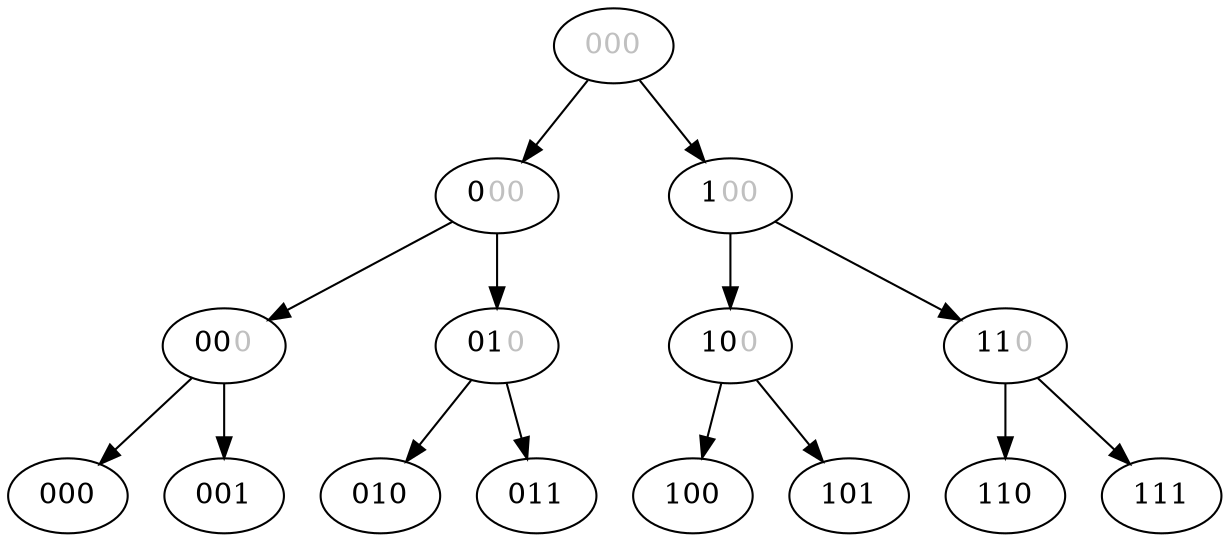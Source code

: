 digraph {
  1 [label=<<font color="grey">000</font>>]
  2 [label=<0<font color="grey">00</font>>]
  3 [label=<1<font color="grey">00</font>>]
  4 [label=<00<font color="grey">0</font>>]
  5 [label=<01<font color="grey">0</font>>]
  6 [label=<10<font color="grey">0</font>>]
  7 [label=<11<font color="grey">0</font>>]
  8 [label=<000>]
  9 [label=<001>]
  10 [label=<010>]
  11 [label=<011>]
  12 [label=<100>]
  13 [label=<101>]
  14 [label=<110>]
  15 [label=<111>]
  1 -> 2
  1 -> 3
  2 -> 4
  2 -> 5
  3 -> 6
  3 -> 7
  4 -> 8
  4 -> 9
  5 -> 10
  5 -> 11
  6 -> 12
  6 -> 13
  7 -> 14
  7 -> 15
}
